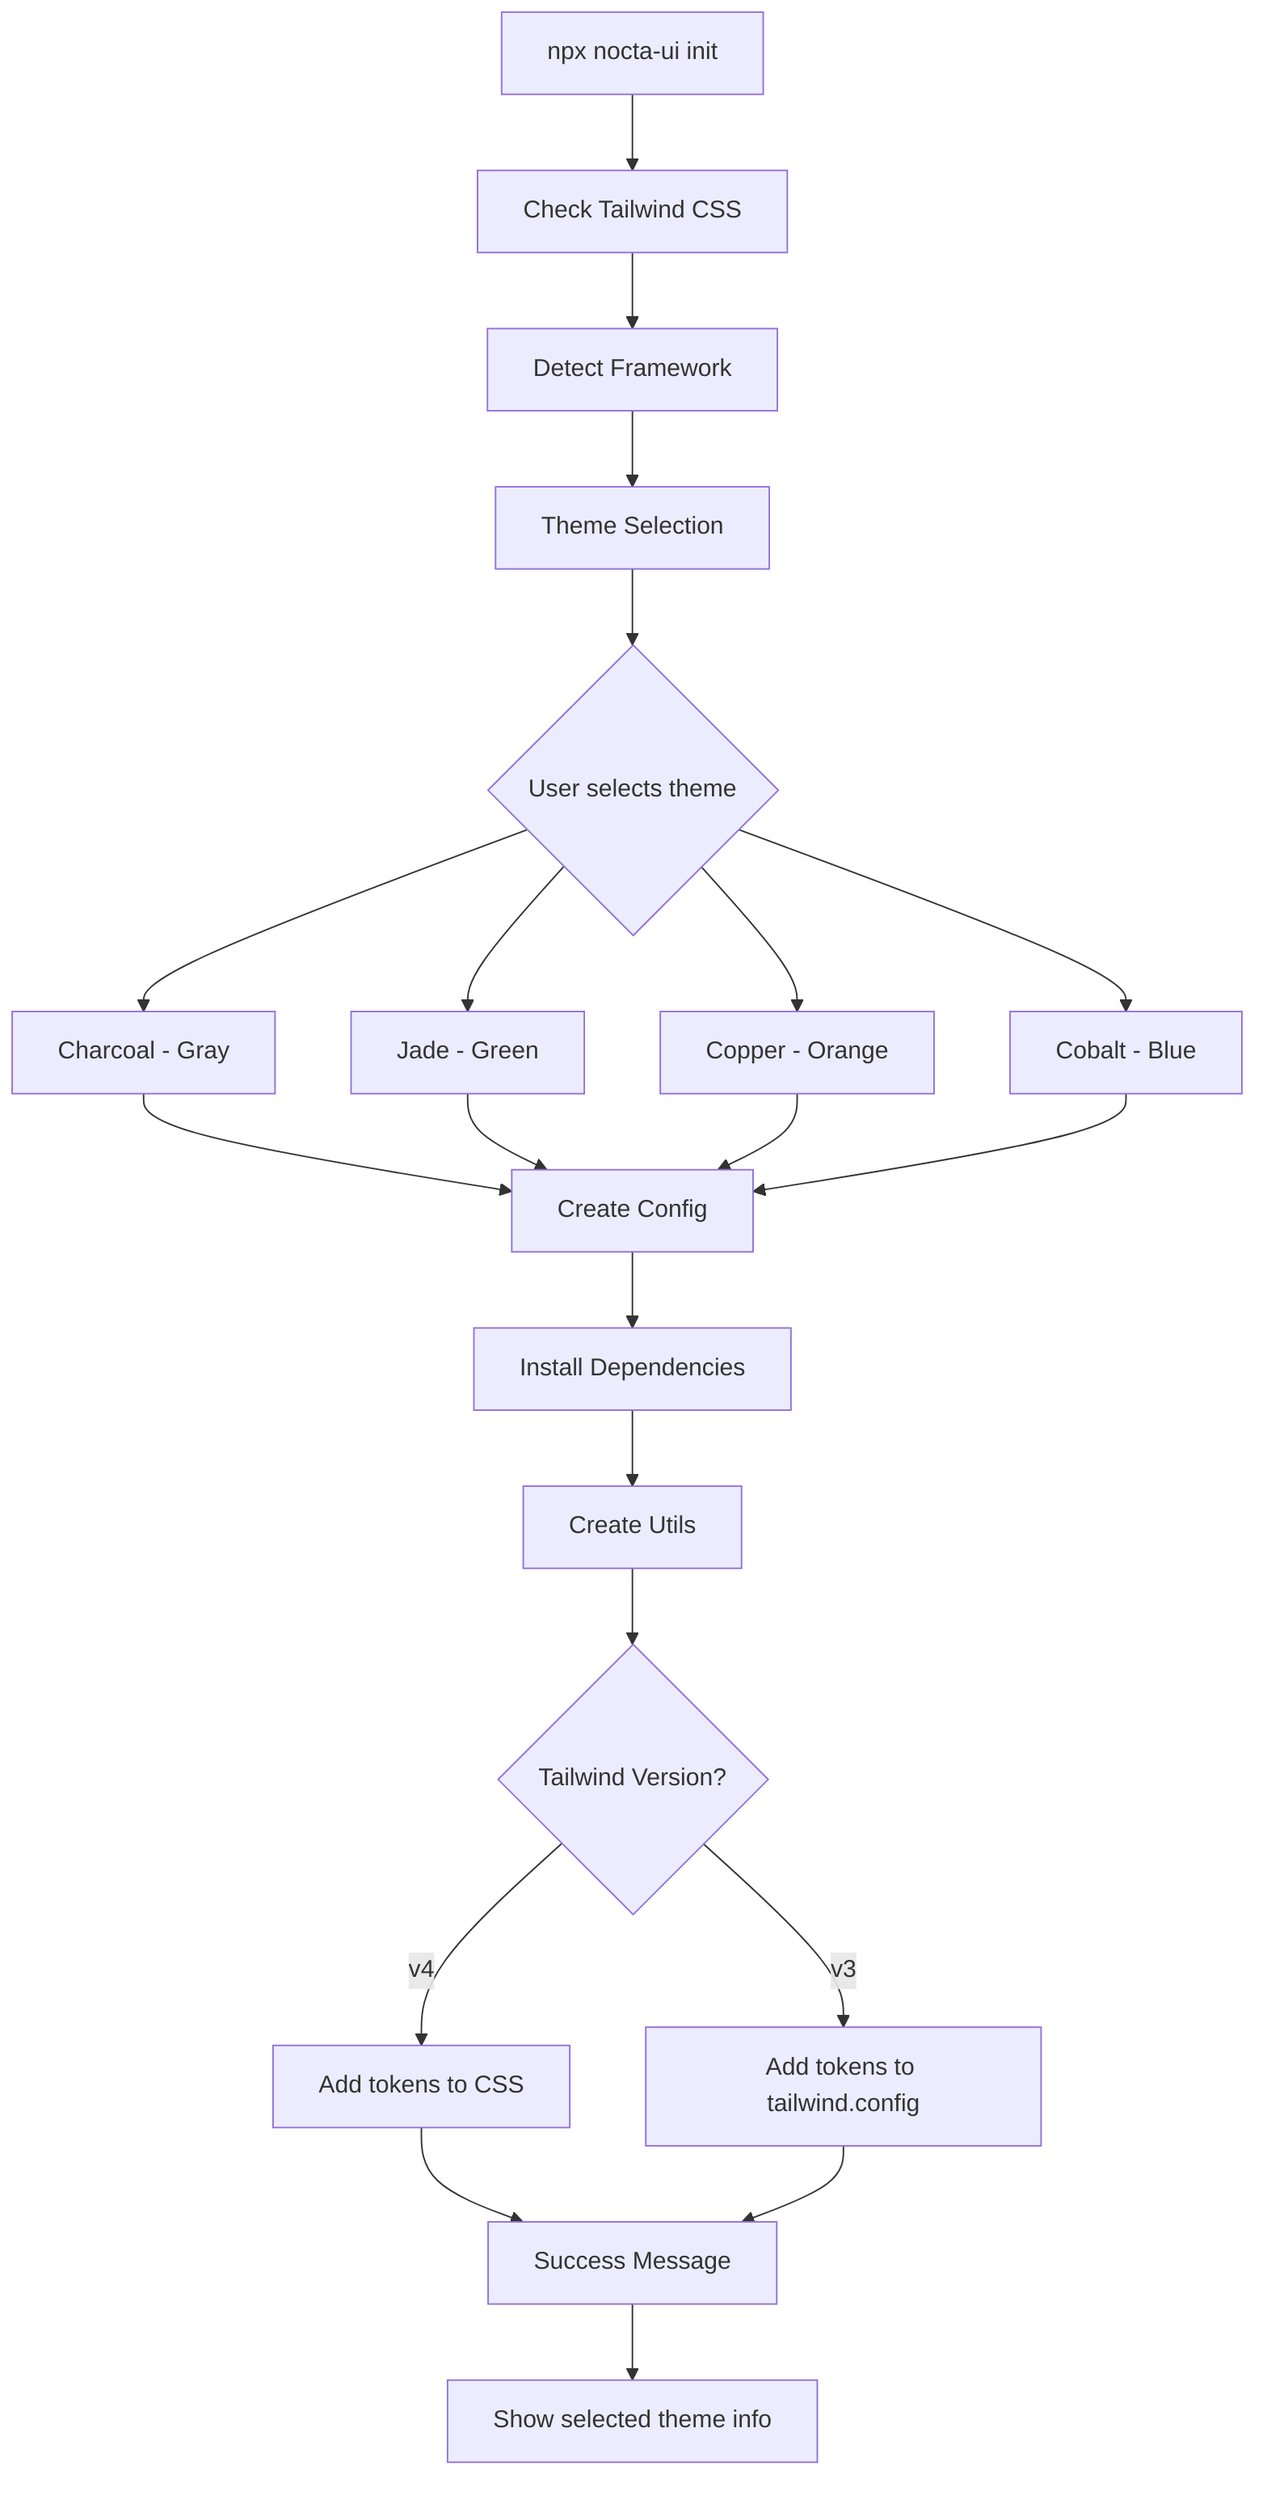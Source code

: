 flowchart TD
    A[npx nocta-ui init] --> B[Check Tailwind CSS]
    B --> C[Detect Framework]
    C --> D[Theme Selection]
    D --> E{User selects theme}
    E --> F[Charcoal - Gray]
    E --> G[Jade - Green]
    E --> H[Copper - Orange]
    E --> I[Cobalt - Blue]
    F --> J[Create Config]
    G --> J
    H --> J
    I --> J
    J --> K[Install Dependencies]
    K --> L[Create Utils]
    L --> M{Tailwind Version?}
    M -->|v4| N[Add tokens to CSS]
    M -->|v3| O[Add tokens to tailwind.config]
    N --> P[Success Message]
    O --> P
    P --> Q[Show selected theme info]